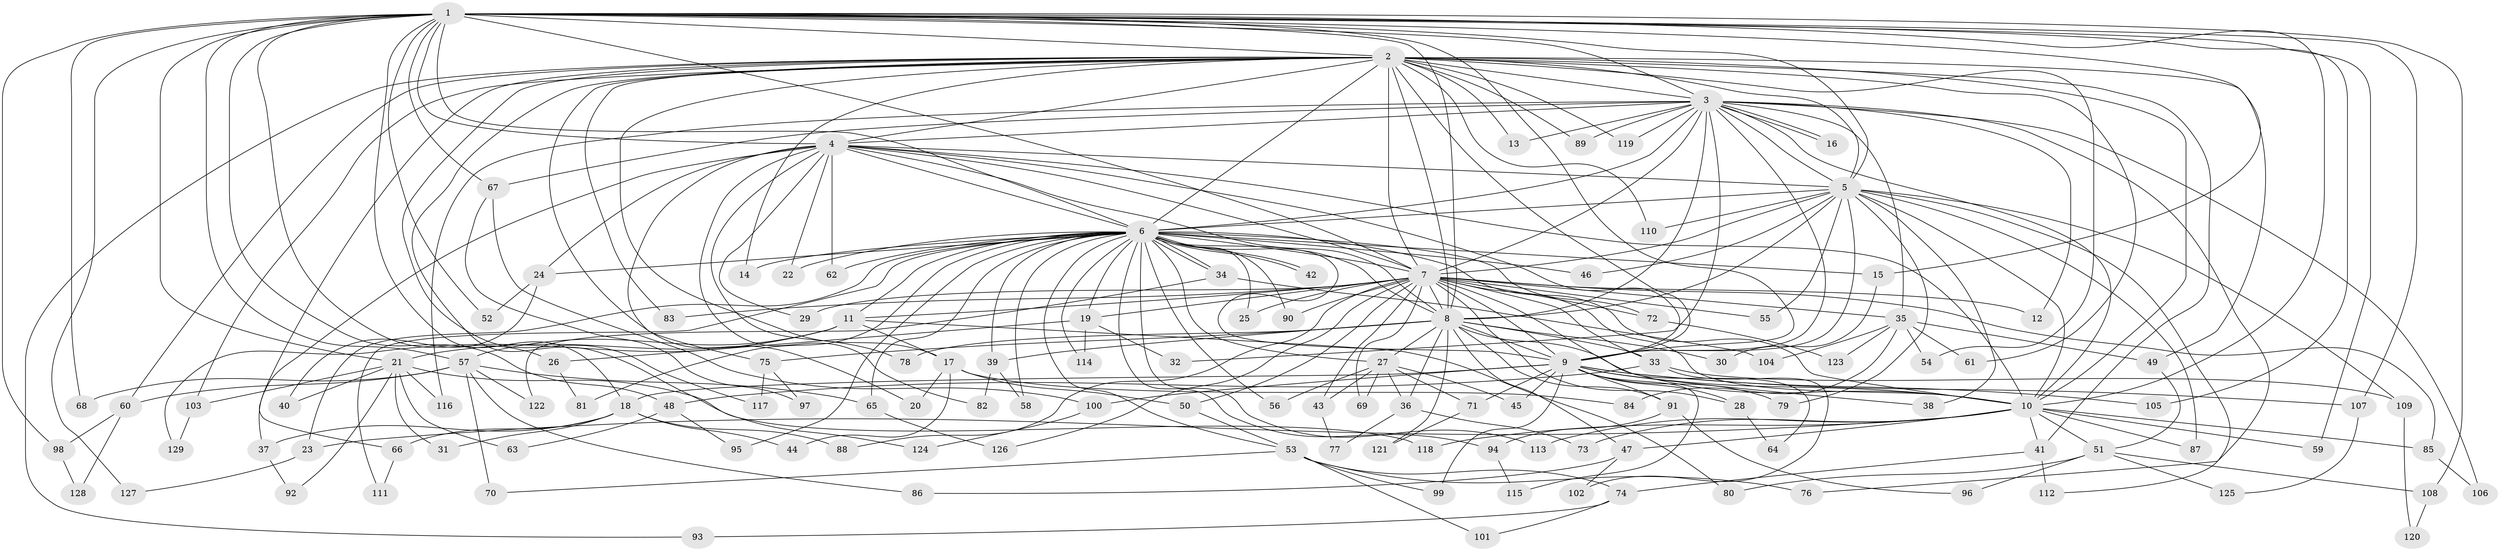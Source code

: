 // coarse degree distribution, {22: 0.009900990099009901, 33: 0.019801980198019802, 19: 0.009900990099009901, 15: 0.009900990099009901, 28: 0.009900990099009901, 17: 0.019801980198019802, 21: 0.009900990099009901, 7: 0.0297029702970297, 2: 0.5346534653465347, 3: 0.18811881188118812, 6: 0.0297029702970297, 8: 0.019801980198019802, 5: 0.009900990099009901, 9: 0.009900990099009901, 4: 0.07920792079207921, 1: 0.009900990099009901}
// Generated by graph-tools (version 1.1) at 2025/41/03/06/25 10:41:36]
// undirected, 129 vertices, 283 edges
graph export_dot {
graph [start="1"]
  node [color=gray90,style=filled];
  1;
  2;
  3;
  4;
  5;
  6;
  7;
  8;
  9;
  10;
  11;
  12;
  13;
  14;
  15;
  16;
  17;
  18;
  19;
  20;
  21;
  22;
  23;
  24;
  25;
  26;
  27;
  28;
  29;
  30;
  31;
  32;
  33;
  34;
  35;
  36;
  37;
  38;
  39;
  40;
  41;
  42;
  43;
  44;
  45;
  46;
  47;
  48;
  49;
  50;
  51;
  52;
  53;
  54;
  55;
  56;
  57;
  58;
  59;
  60;
  61;
  62;
  63;
  64;
  65;
  66;
  67;
  68;
  69;
  70;
  71;
  72;
  73;
  74;
  75;
  76;
  77;
  78;
  79;
  80;
  81;
  82;
  83;
  84;
  85;
  86;
  87;
  88;
  89;
  90;
  91;
  92;
  93;
  94;
  95;
  96;
  97;
  98;
  99;
  100;
  101;
  102;
  103;
  104;
  105;
  106;
  107;
  108;
  109;
  110;
  111;
  112;
  113;
  114;
  115;
  116;
  117;
  118;
  119;
  120;
  121;
  122;
  123;
  124;
  125;
  126;
  127;
  128;
  129;
  1 -- 2;
  1 -- 3;
  1 -- 4;
  1 -- 5;
  1 -- 6;
  1 -- 7;
  1 -- 8;
  1 -- 9;
  1 -- 10;
  1 -- 15;
  1 -- 18;
  1 -- 21;
  1 -- 26;
  1 -- 48;
  1 -- 52;
  1 -- 57;
  1 -- 59;
  1 -- 67;
  1 -- 68;
  1 -- 98;
  1 -- 105;
  1 -- 107;
  1 -- 108;
  1 -- 127;
  2 -- 3;
  2 -- 4;
  2 -- 5;
  2 -- 6;
  2 -- 7;
  2 -- 8;
  2 -- 9;
  2 -- 10;
  2 -- 13;
  2 -- 14;
  2 -- 17;
  2 -- 20;
  2 -- 41;
  2 -- 49;
  2 -- 54;
  2 -- 60;
  2 -- 61;
  2 -- 66;
  2 -- 83;
  2 -- 89;
  2 -- 93;
  2 -- 103;
  2 -- 110;
  2 -- 117;
  2 -- 119;
  2 -- 124;
  3 -- 4;
  3 -- 5;
  3 -- 6;
  3 -- 7;
  3 -- 8;
  3 -- 9;
  3 -- 10;
  3 -- 12;
  3 -- 13;
  3 -- 16;
  3 -- 16;
  3 -- 32;
  3 -- 35;
  3 -- 67;
  3 -- 76;
  3 -- 89;
  3 -- 106;
  3 -- 116;
  3 -- 119;
  4 -- 5;
  4 -- 6;
  4 -- 7;
  4 -- 8;
  4 -- 9;
  4 -- 10;
  4 -- 22;
  4 -- 24;
  4 -- 29;
  4 -- 37;
  4 -- 62;
  4 -- 75;
  4 -- 78;
  4 -- 82;
  5 -- 6;
  5 -- 7;
  5 -- 8;
  5 -- 9;
  5 -- 10;
  5 -- 38;
  5 -- 46;
  5 -- 55;
  5 -- 79;
  5 -- 87;
  5 -- 109;
  5 -- 110;
  5 -- 112;
  6 -- 7;
  6 -- 8;
  6 -- 9;
  6 -- 10;
  6 -- 11;
  6 -- 14;
  6 -- 15;
  6 -- 19;
  6 -- 22;
  6 -- 23;
  6 -- 24;
  6 -- 25;
  6 -- 27;
  6 -- 34;
  6 -- 34;
  6 -- 39;
  6 -- 42;
  6 -- 42;
  6 -- 46;
  6 -- 53;
  6 -- 56;
  6 -- 58;
  6 -- 62;
  6 -- 65;
  6 -- 72;
  6 -- 81;
  6 -- 90;
  6 -- 94;
  6 -- 95;
  6 -- 111;
  6 -- 113;
  6 -- 114;
  7 -- 8;
  7 -- 9;
  7 -- 10;
  7 -- 11;
  7 -- 12;
  7 -- 19;
  7 -- 25;
  7 -- 28;
  7 -- 29;
  7 -- 33;
  7 -- 35;
  7 -- 43;
  7 -- 50;
  7 -- 55;
  7 -- 64;
  7 -- 69;
  7 -- 72;
  7 -- 83;
  7 -- 85;
  7 -- 88;
  7 -- 90;
  7 -- 126;
  8 -- 9;
  8 -- 10;
  8 -- 27;
  8 -- 30;
  8 -- 33;
  8 -- 36;
  8 -- 39;
  8 -- 47;
  8 -- 75;
  8 -- 78;
  8 -- 91;
  8 -- 121;
  9 -- 10;
  9 -- 18;
  9 -- 28;
  9 -- 38;
  9 -- 45;
  9 -- 71;
  9 -- 79;
  9 -- 91;
  9 -- 99;
  9 -- 100;
  9 -- 105;
  9 -- 107;
  9 -- 115;
  10 -- 23;
  10 -- 41;
  10 -- 47;
  10 -- 51;
  10 -- 59;
  10 -- 73;
  10 -- 85;
  10 -- 87;
  10 -- 113;
  10 -- 118;
  11 -- 17;
  11 -- 21;
  11 -- 57;
  11 -- 80;
  11 -- 129;
  15 -- 30;
  17 -- 20;
  17 -- 44;
  17 -- 50;
  17 -- 84;
  18 -- 31;
  18 -- 37;
  18 -- 44;
  18 -- 66;
  18 -- 88;
  19 -- 26;
  19 -- 32;
  19 -- 114;
  21 -- 31;
  21 -- 40;
  21 -- 63;
  21 -- 92;
  21 -- 103;
  21 -- 116;
  21 -- 118;
  23 -- 127;
  24 -- 40;
  24 -- 52;
  26 -- 81;
  27 -- 36;
  27 -- 43;
  27 -- 45;
  27 -- 56;
  27 -- 69;
  27 -- 71;
  28 -- 64;
  33 -- 48;
  33 -- 102;
  33 -- 109;
  34 -- 104;
  34 -- 122;
  35 -- 49;
  35 -- 54;
  35 -- 61;
  35 -- 84;
  35 -- 104;
  35 -- 123;
  36 -- 73;
  36 -- 77;
  37 -- 92;
  39 -- 58;
  39 -- 82;
  41 -- 74;
  41 -- 112;
  43 -- 77;
  47 -- 86;
  47 -- 102;
  48 -- 63;
  48 -- 95;
  49 -- 51;
  50 -- 53;
  51 -- 80;
  51 -- 96;
  51 -- 108;
  51 -- 125;
  53 -- 70;
  53 -- 74;
  53 -- 76;
  53 -- 99;
  53 -- 101;
  57 -- 60;
  57 -- 65;
  57 -- 68;
  57 -- 70;
  57 -- 86;
  57 -- 122;
  60 -- 98;
  60 -- 128;
  65 -- 126;
  66 -- 111;
  67 -- 97;
  67 -- 100;
  71 -- 121;
  72 -- 123;
  74 -- 93;
  74 -- 101;
  75 -- 97;
  75 -- 117;
  85 -- 106;
  91 -- 94;
  91 -- 96;
  94 -- 115;
  98 -- 128;
  100 -- 124;
  103 -- 129;
  107 -- 125;
  108 -- 120;
  109 -- 120;
}
